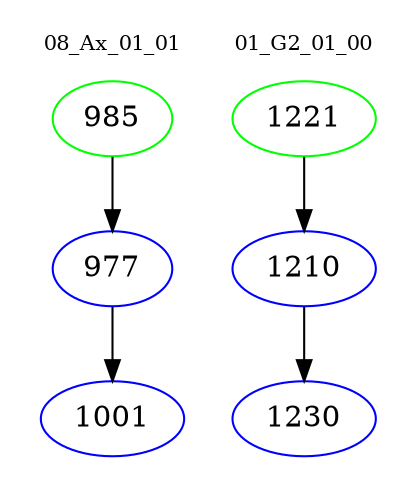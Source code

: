 digraph{
subgraph cluster_0 {
color = white
label = "08_Ax_01_01";
fontsize=10;
T0_985 [label="985", color="green"]
T0_985 -> T0_977 [color="black"]
T0_977 [label="977", color="blue"]
T0_977 -> T0_1001 [color="black"]
T0_1001 [label="1001", color="blue"]
}
subgraph cluster_1 {
color = white
label = "01_G2_01_00";
fontsize=10;
T1_1221 [label="1221", color="green"]
T1_1221 -> T1_1210 [color="black"]
T1_1210 [label="1210", color="blue"]
T1_1210 -> T1_1230 [color="black"]
T1_1230 [label="1230", color="blue"]
}
}
